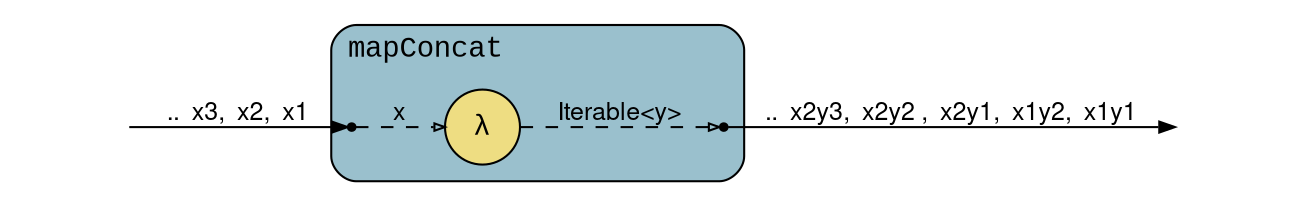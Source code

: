 digraph op_map_concat {
    rankdir ="LR"
    fontname="Courier New,Helvetica"
    node [shape=box fontname="Courier New,Helvetica,Comic Sans MS"]
    edge [arrowsize=.75 fontsize=12 fontname="Helvetica,Comic Sans MS" fontstyle=bold]

    // map begin
    dm_ip [style=invis]
    dm_ip -> dm_fin [label="..  x3,  x2,  x1"]

    subgraph cluster_mapConcat {
        label="mapConcat"
        labeljust="l"
        style="filled,rounded"
        fillcolor=lightblue3

        dm_fin [label="" shape=point]
        dm_fout [label="" shape=point]
        dm_udf [label="λ" shape=circle fillcolor=lightgoldenrod style=filled]

        dm_fin -> dm_udf [label=x style=dashed arrowhead=empty arrowsize=0.5]
        dm_udf -> dm_fout [label="Iterable<y>" style=dashed arrowhead=empty arrowsize=0.5]
    }

    dm_op [style=invis]
    dm_fout -> dm_op [label="..  x2y3,  x2y2 ,  x2y1,  x1y2,  x1y1"]
    // map end

}
